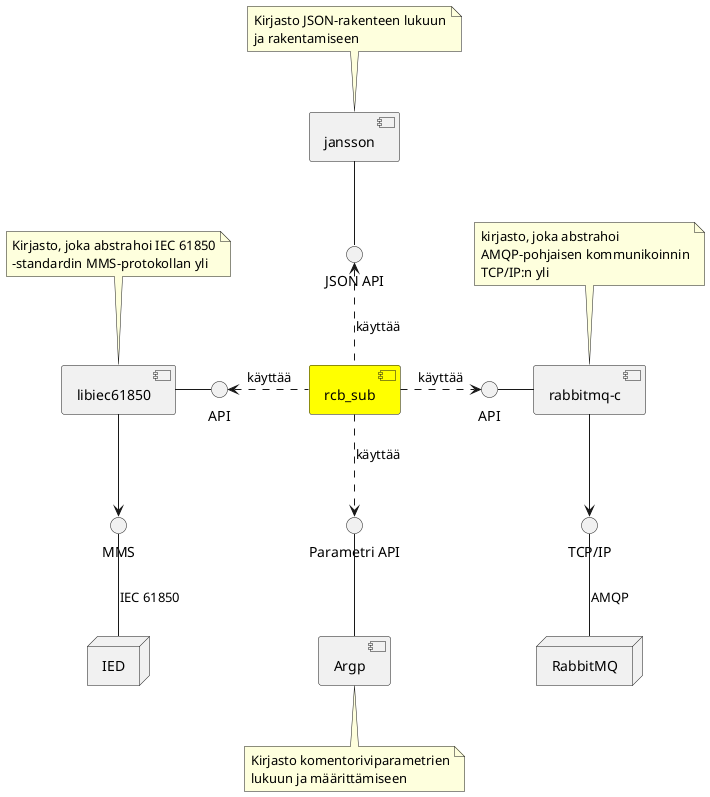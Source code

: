 @startuml
skinparam componentStyle uml2

node IED as ied
node RabbitMQ as mq
component rcb_sub as rcbsub #Yellow
component jansson as jansson
component libiec61850 as libiec
component [rabbitmq-c] as mqc
component Argp as argp

() "MMS" as mmsif
() "API" as libiecif
() "API" as mqcif
() "JSON API" as jsonif
() "Parametri API" as argpif
() "TCP/IP" as amqpif

ied -u- mmsif : IEC 61850
mq -u- amqpif : AMQP
jansson -- jsonif
libiec -r- libiecif
mqc -l- mqcif
argp -u- argpif

libiec -d-> mmsif
mqc -d-> amqpif
rcbsub .u.> jsonif : käyttää
rcbsub .l.> libiecif : käyttää
rcbsub .d.> argpif : käyttää
rcbsub .r.> mqcif : käyttää

note top of jansson
	Kirjasto JSON-rakenteen lukuun
	ja rakentamiseen
end note

note bottom of argp
	Kirjasto komentoriviparametrien
	lukuun ja määrittämiseen
end note

note top of mqc
	kirjasto, joka abstrahoi
	AMQP-pohjaisen kommunikoinnin
	TCP/IP:n yli
end note

note top of libiec
	Kirjasto, joka abstrahoi IEC 61850
	-standardin MMS-protokollan yli
end note
@enduml
